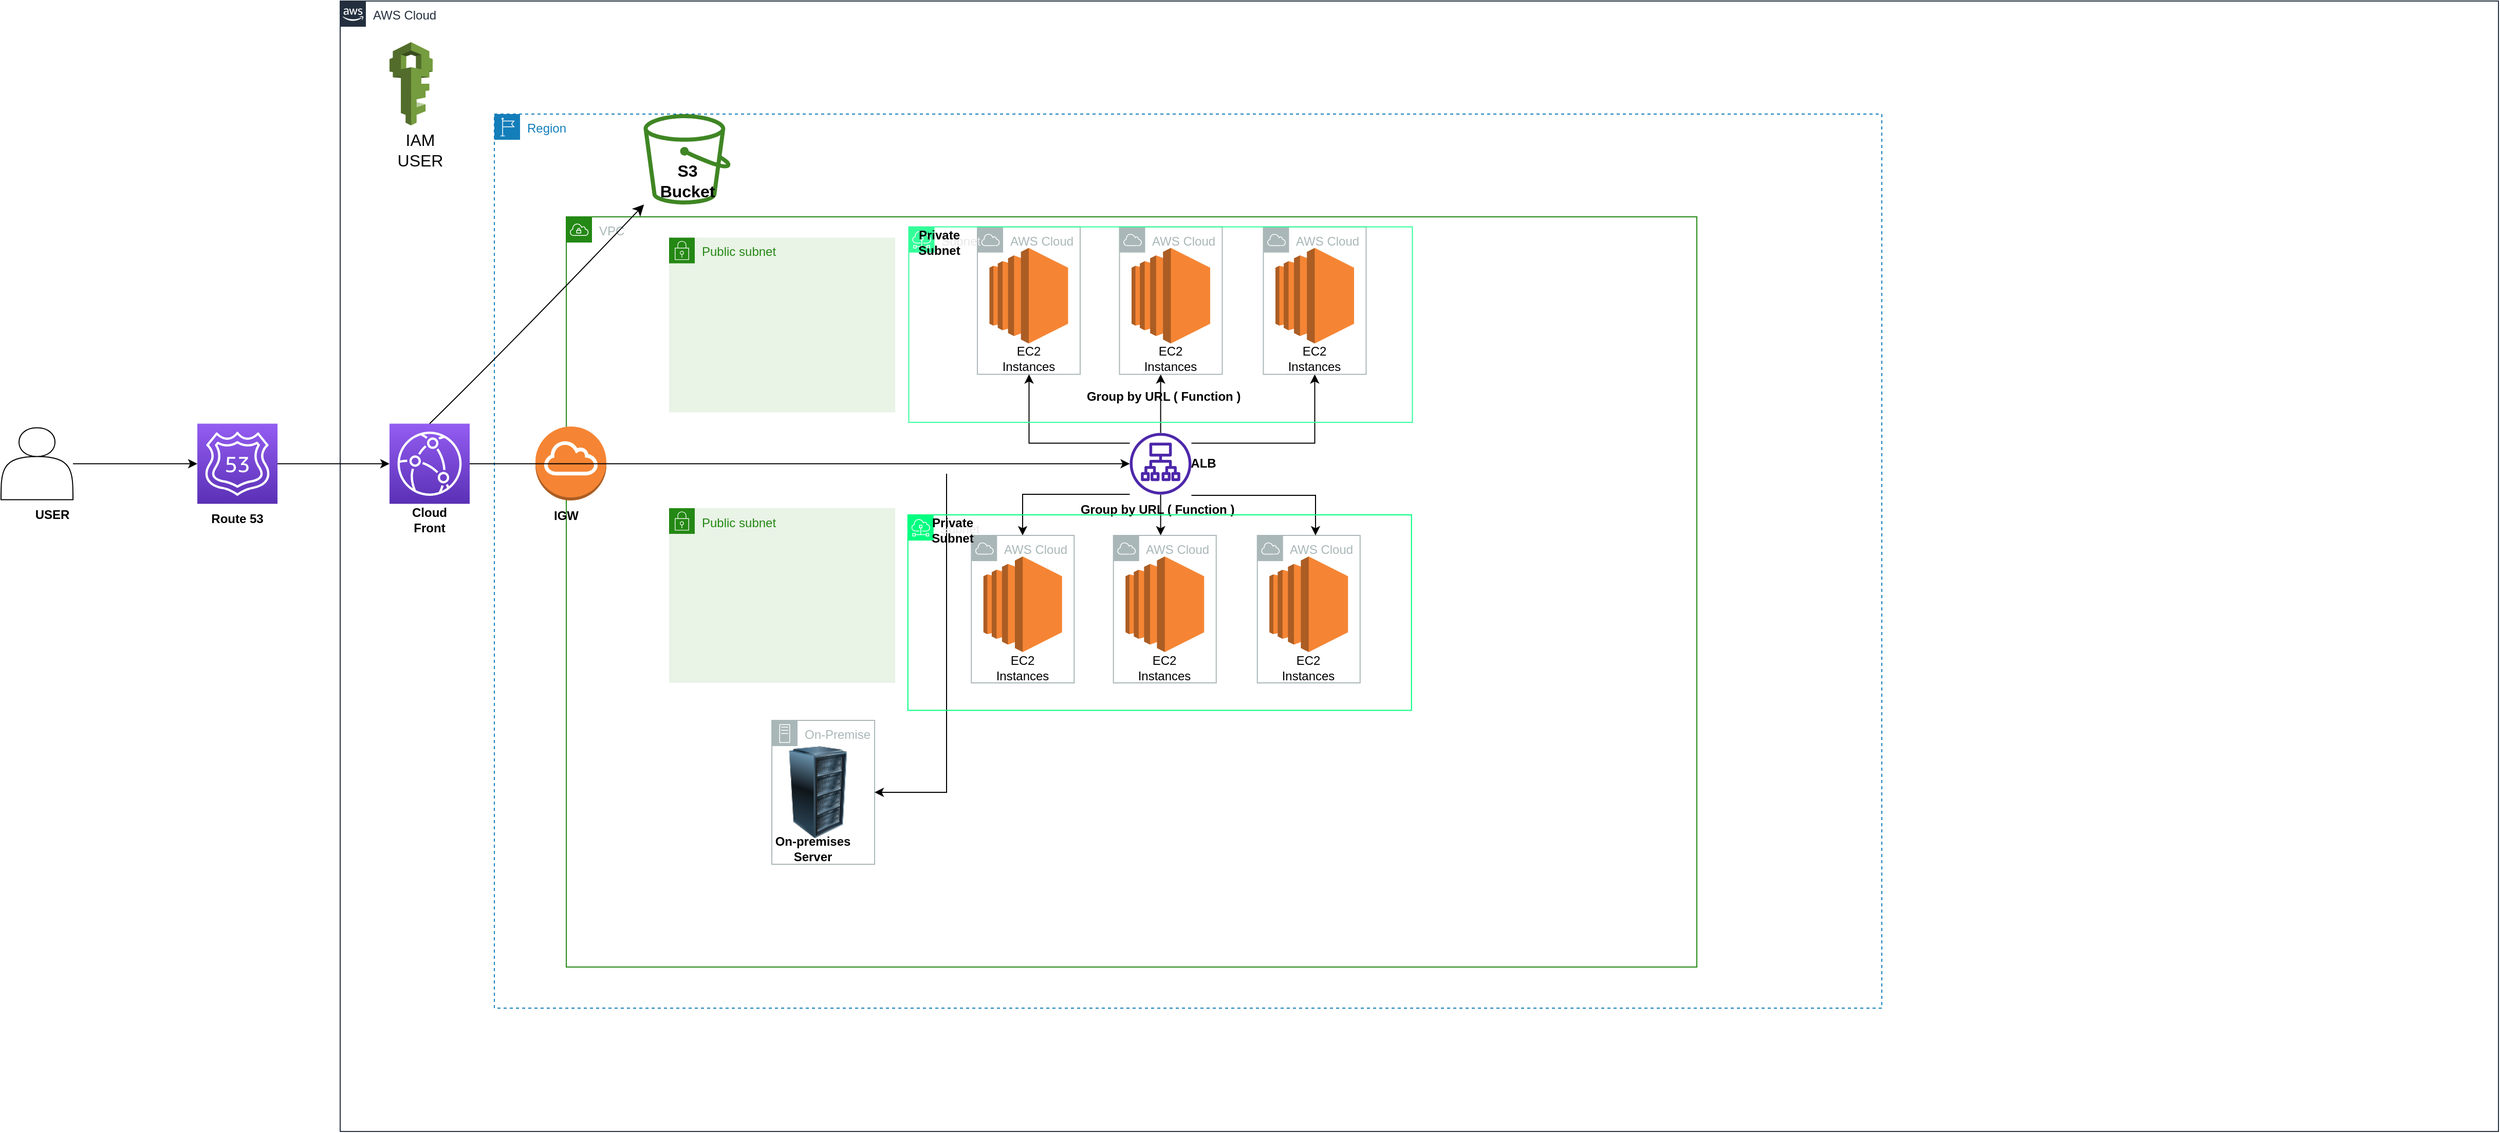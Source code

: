 <mxfile version="21.1.5" type="github">
  <diagram id="Ht1M8jgEwFfnCIfOTk4-" name="Page-1">
    <mxGraphModel dx="2843" dy="1583" grid="1" gridSize="10" guides="1" tooltips="1" connect="1" arrows="1" fold="1" page="1" pageScale="1" pageWidth="1169" pageHeight="827" math="0" shadow="0">
      <root>
        <mxCell id="0" />
        <mxCell id="1" parent="0" />
        <mxCell id="IgCXTQMukGuZrth8DPhS-2" value="AWS Cloud" style="points=[[0,0],[0.25,0],[0.5,0],[0.75,0],[1,0],[1,0.25],[1,0.5],[1,0.75],[1,1],[0.75,1],[0.5,1],[0.25,1],[0,1],[0,0.75],[0,0.5],[0,0.25]];outlineConnect=0;gradientColor=none;html=1;whiteSpace=wrap;fontSize=12;fontStyle=0;container=1;pointerEvents=0;collapsible=0;recursiveResize=0;shape=mxgraph.aws4.group;grIcon=mxgraph.aws4.group_aws_cloud_alt;strokeColor=#232F3E;fillColor=none;verticalAlign=top;align=left;spacingLeft=30;fontColor=#232F3E;dashed=0;" parent="1" vertex="1">
          <mxGeometry x="-660" y="-230" width="2100" height="1100" as="geometry" />
        </mxCell>
        <mxCell id="IgCXTQMukGuZrth8DPhS-18" value="&lt;b&gt;Cloud Front&lt;/b&gt;" style="text;strokeColor=none;align=center;fillColor=none;html=1;verticalAlign=middle;whiteSpace=wrap;rounded=0;" parent="IgCXTQMukGuZrth8DPhS-2" vertex="1">
          <mxGeometry x="57" y="490" width="60" height="30" as="geometry" />
        </mxCell>
        <mxCell id="r6WSz_JVBPb8-_I4pMfm-1" value="" style="outlineConnect=0;dashed=0;verticalLabelPosition=bottom;verticalAlign=top;align=center;html=1;shape=mxgraph.aws3.iam;fillColor=#759C3E;gradientColor=none;fontSize=16;" parent="IgCXTQMukGuZrth8DPhS-2" vertex="1">
          <mxGeometry x="48" y="40" width="42" height="81" as="geometry" />
        </mxCell>
        <mxCell id="r6WSz_JVBPb8-_I4pMfm-2" value="IAM USER" style="text;strokeColor=none;align=center;fillColor=none;html=1;verticalAlign=middle;whiteSpace=wrap;rounded=0;fontSize=16;" parent="IgCXTQMukGuZrth8DPhS-2" vertex="1">
          <mxGeometry x="48" y="130" width="60" height="30" as="geometry" />
        </mxCell>
        <mxCell id="IgCXTQMukGuZrth8DPhS-12" value="Region" style="points=[[0,0],[0.25,0],[0.5,0],[0.75,0],[1,0],[1,0.25],[1,0.5],[1,0.75],[1,1],[0.75,1],[0.5,1],[0.25,1],[0,1],[0,0.75],[0,0.5],[0,0.25]];outlineConnect=0;gradientColor=none;html=1;whiteSpace=wrap;fontSize=12;fontStyle=0;container=1;pointerEvents=0;collapsible=0;recursiveResize=0;shape=mxgraph.aws4.group;grIcon=mxgraph.aws4.group_region;strokeColor=#147EBA;fillColor=none;verticalAlign=top;align=left;spacingLeft=30;fontColor=#147EBA;dashed=1;" parent="IgCXTQMukGuZrth8DPhS-2" vertex="1">
          <mxGeometry x="150" y="110" width="1350" height="870" as="geometry" />
        </mxCell>
        <mxCell id="r6WSz_JVBPb8-_I4pMfm-3" value="" style="sketch=0;outlineConnect=0;fontColor=#232F3E;gradientColor=none;fillColor=#3F8624;strokeColor=none;dashed=0;verticalLabelPosition=bottom;verticalAlign=top;align=center;html=1;fontSize=12;fontStyle=0;aspect=fixed;pointerEvents=1;shape=mxgraph.aws4.bucket;" parent="IgCXTQMukGuZrth8DPhS-12" vertex="1">
          <mxGeometry x="145.19" width="84.62" height="88" as="geometry" />
        </mxCell>
        <mxCell id="r6WSz_JVBPb8-_I4pMfm-4" value="&lt;b&gt;S3 Bucket&lt;/b&gt;" style="text;strokeColor=none;align=center;fillColor=none;html=1;verticalAlign=middle;whiteSpace=wrap;rounded=0;fontSize=16;" parent="IgCXTQMukGuZrth8DPhS-12" vertex="1">
          <mxGeometry x="157.5" y="50" width="60" height="30" as="geometry" />
        </mxCell>
        <mxCell id="IgCXTQMukGuZrth8DPhS-20" value="VPC" style="points=[[0,0],[0.25,0],[0.5,0],[0.75,0],[1,0],[1,0.25],[1,0.5],[1,0.75],[1,1],[0.75,1],[0.5,1],[0.25,1],[0,1],[0,0.75],[0,0.5],[0,0.25]];outlineConnect=0;gradientColor=none;html=1;whiteSpace=wrap;fontSize=12;fontStyle=0;container=1;pointerEvents=0;collapsible=0;recursiveResize=0;shape=mxgraph.aws4.group;grIcon=mxgraph.aws4.group_vpc;strokeColor=#248814;fillColor=none;verticalAlign=top;align=left;spacingLeft=30;fontColor=#AAB7B8;dashed=0;" parent="IgCXTQMukGuZrth8DPhS-12" vertex="1">
          <mxGeometry x="70" y="100" width="1100" height="730" as="geometry" />
        </mxCell>
        <mxCell id="IgCXTQMukGuZrth8DPhS-19" value="" style="outlineConnect=0;dashed=0;verticalLabelPosition=bottom;verticalAlign=top;align=center;html=1;shape=mxgraph.aws3.ec2;fillColor=#F58534;gradientColor=none;" parent="IgCXTQMukGuZrth8DPhS-20" vertex="1">
          <mxGeometry x="411.75" y="30.25" width="76.5" height="93" as="geometry" />
        </mxCell>
        <mxCell id="IgCXTQMukGuZrth8DPhS-21" value="EC2 Instances" style="text;strokeColor=none;align=center;fillColor=none;html=1;verticalAlign=middle;whiteSpace=wrap;rounded=0;" parent="IgCXTQMukGuZrth8DPhS-20" vertex="1">
          <mxGeometry x="420" y="123.25" width="60" height="30" as="geometry" />
        </mxCell>
        <mxCell id="IgCXTQMukGuZrth8DPhS-23" value="On-Premise" style="sketch=0;outlineConnect=0;gradientColor=none;html=1;whiteSpace=wrap;fontSize=12;fontStyle=0;shape=mxgraph.aws4.group;grIcon=mxgraph.aws4.group_on_premise;strokeColor=#AAB7B8;fillColor=none;verticalAlign=top;align=left;spacingLeft=30;fontColor=#AAB7B8;dashed=0;" parent="IgCXTQMukGuZrth8DPhS-20" vertex="1">
          <mxGeometry x="200" y="490" width="100" height="140" as="geometry" />
        </mxCell>
        <mxCell id="IgCXTQMukGuZrth8DPhS-24" value="" style="image;html=1;image=img/lib/clip_art/computers/Server_Rack_128x128.png" parent="IgCXTQMukGuZrth8DPhS-20" vertex="1">
          <mxGeometry x="200" y="515" width="90" height="90" as="geometry" />
        </mxCell>
        <mxCell id="IgCXTQMukGuZrth8DPhS-25" value="AWS Cloud" style="sketch=0;outlineConnect=0;gradientColor=none;html=1;whiteSpace=wrap;fontSize=12;fontStyle=0;shape=mxgraph.aws4.group;grIcon=mxgraph.aws4.group_aws_cloud;strokeColor=#AAB7B8;fillColor=none;verticalAlign=top;align=left;spacingLeft=30;fontColor=#AAB7B8;dashed=0;" parent="IgCXTQMukGuZrth8DPhS-20" vertex="1">
          <mxGeometry x="400" y="9.75" width="100" height="143.5" as="geometry" />
        </mxCell>
        <mxCell id="IgCXTQMukGuZrth8DPhS-27" style="edgeStyle=orthogonalEdgeStyle;rounded=0;orthogonalLoop=1;jettySize=auto;html=1;" parent="IgCXTQMukGuZrth8DPhS-20" source="UFWAyGBda8T7piXSCeyq-30" target="IgCXTQMukGuZrth8DPhS-23" edge="1">
          <mxGeometry relative="1" as="geometry">
            <Array as="points">
              <mxPoint x="370" y="250" />
              <mxPoint x="370" y="560" />
            </Array>
          </mxGeometry>
        </mxCell>
        <mxCell id="IgCXTQMukGuZrth8DPhS-46" style="edgeStyle=orthogonalEdgeStyle;rounded=0;orthogonalLoop=1;jettySize=auto;html=1;" parent="IgCXTQMukGuZrth8DPhS-20" source="IgCXTQMukGuZrth8DPhS-14" target="IgCXTQMukGuZrth8DPhS-41" edge="1">
          <mxGeometry relative="1" as="geometry">
            <Array as="points">
              <mxPoint x="578.25" y="180.25" />
              <mxPoint x="578.25" y="180.25" />
            </Array>
          </mxGeometry>
        </mxCell>
        <mxCell id="IgCXTQMukGuZrth8DPhS-48" style="edgeStyle=orthogonalEdgeStyle;rounded=0;orthogonalLoop=1;jettySize=auto;html=1;" parent="IgCXTQMukGuZrth8DPhS-20" source="IgCXTQMukGuZrth8DPhS-14" target="IgCXTQMukGuZrth8DPhS-44" edge="1">
          <mxGeometry relative="1" as="geometry">
            <Array as="points">
              <mxPoint x="728.25" y="220.25" />
            </Array>
          </mxGeometry>
        </mxCell>
        <mxCell id="UFWAyGBda8T7piXSCeyq-20" value="" style="edgeStyle=orthogonalEdgeStyle;rounded=0;orthogonalLoop=1;jettySize=auto;html=1;" edge="1" parent="IgCXTQMukGuZrth8DPhS-20" source="IgCXTQMukGuZrth8DPhS-14" target="UFWAyGBda8T7piXSCeyq-15">
          <mxGeometry relative="1" as="geometry">
            <Array as="points">
              <mxPoint x="578" y="300" />
              <mxPoint x="578" y="300" />
            </Array>
          </mxGeometry>
        </mxCell>
        <mxCell id="UFWAyGBda8T7piXSCeyq-21" style="edgeStyle=orthogonalEdgeStyle;rounded=0;orthogonalLoop=1;jettySize=auto;html=1;" edge="1" parent="IgCXTQMukGuZrth8DPhS-20" source="IgCXTQMukGuZrth8DPhS-14" target="UFWAyGBda8T7piXSCeyq-9">
          <mxGeometry relative="1" as="geometry">
            <Array as="points">
              <mxPoint x="444" y="270" />
            </Array>
          </mxGeometry>
        </mxCell>
        <mxCell id="IgCXTQMukGuZrth8DPhS-14" value="" style="sketch=0;outlineConnect=0;fontColor=#232F3E;gradientColor=none;fillColor=#4D27AA;strokeColor=none;dashed=0;verticalLabelPosition=bottom;verticalAlign=top;align=center;html=1;fontSize=12;fontStyle=0;aspect=fixed;pointerEvents=1;shape=mxgraph.aws4.application_load_balancer;" parent="IgCXTQMukGuZrth8DPhS-20" vertex="1">
          <mxGeometry x="548.25" y="210.25" width="60" height="60" as="geometry" />
        </mxCell>
        <mxCell id="IgCXTQMukGuZrth8DPhS-26" style="edgeStyle=orthogonalEdgeStyle;rounded=0;orthogonalLoop=1;jettySize=auto;html=1;" parent="IgCXTQMukGuZrth8DPhS-20" source="IgCXTQMukGuZrth8DPhS-14" target="IgCXTQMukGuZrth8DPhS-25" edge="1">
          <mxGeometry relative="1" as="geometry">
            <Array as="points">
              <mxPoint x="450.25" y="220.25" />
            </Array>
          </mxGeometry>
        </mxCell>
        <mxCell id="IgCXTQMukGuZrth8DPhS-28" value="&lt;b&gt;On-premises Server&lt;/b&gt;" style="text;strokeColor=none;align=center;fillColor=none;html=1;verticalAlign=middle;whiteSpace=wrap;rounded=0;" parent="IgCXTQMukGuZrth8DPhS-20" vertex="1">
          <mxGeometry x="190" y="600" width="100" height="30" as="geometry" />
        </mxCell>
        <mxCell id="IgCXTQMukGuZrth8DPhS-39" value="" style="outlineConnect=0;dashed=0;verticalLabelPosition=bottom;verticalAlign=top;align=center;html=1;shape=mxgraph.aws3.ec2;fillColor=#F58534;gradientColor=none;" parent="IgCXTQMukGuZrth8DPhS-20" vertex="1">
          <mxGeometry x="550" y="30.25" width="76.5" height="93" as="geometry" />
        </mxCell>
        <mxCell id="IgCXTQMukGuZrth8DPhS-40" value="EC2 Instances" style="text;strokeColor=none;align=center;fillColor=none;html=1;verticalAlign=middle;whiteSpace=wrap;rounded=0;" parent="IgCXTQMukGuZrth8DPhS-20" vertex="1">
          <mxGeometry x="558.25" y="123.25" width="60" height="30" as="geometry" />
        </mxCell>
        <mxCell id="IgCXTQMukGuZrth8DPhS-41" value="AWS Cloud" style="sketch=0;outlineConnect=0;gradientColor=none;html=1;whiteSpace=wrap;fontSize=12;fontStyle=0;shape=mxgraph.aws4.group;grIcon=mxgraph.aws4.group_aws_cloud;strokeColor=#AAB7B8;fillColor=none;verticalAlign=top;align=left;spacingLeft=30;fontColor=#AAB7B8;dashed=0;" parent="IgCXTQMukGuZrth8DPhS-20" vertex="1">
          <mxGeometry x="538.25" y="9.75" width="100" height="143.5" as="geometry" />
        </mxCell>
        <mxCell id="IgCXTQMukGuZrth8DPhS-42" value="" style="outlineConnect=0;dashed=0;verticalLabelPosition=bottom;verticalAlign=top;align=center;html=1;shape=mxgraph.aws3.ec2;fillColor=#F58534;gradientColor=none;" parent="IgCXTQMukGuZrth8DPhS-20" vertex="1">
          <mxGeometry x="690" y="30.25" width="76.5" height="93" as="geometry" />
        </mxCell>
        <mxCell id="IgCXTQMukGuZrth8DPhS-43" value="EC2 Instances" style="text;strokeColor=none;align=center;fillColor=none;html=1;verticalAlign=middle;whiteSpace=wrap;rounded=0;" parent="IgCXTQMukGuZrth8DPhS-20" vertex="1">
          <mxGeometry x="698.25" y="123.25" width="60" height="30" as="geometry" />
        </mxCell>
        <mxCell id="IgCXTQMukGuZrth8DPhS-44" value="AWS Cloud" style="sketch=0;outlineConnect=0;gradientColor=none;html=1;whiteSpace=wrap;fontSize=12;fontStyle=0;shape=mxgraph.aws4.group;grIcon=mxgraph.aws4.group_aws_cloud;strokeColor=#AAB7B8;fillColor=none;verticalAlign=top;align=left;spacingLeft=30;fontColor=#AAB7B8;dashed=0;" parent="IgCXTQMukGuZrth8DPhS-20" vertex="1">
          <mxGeometry x="678.25" y="9.75" width="100" height="143.5" as="geometry" />
        </mxCell>
        <mxCell id="IgCXTQMukGuZrth8DPhS-50" value="&lt;b&gt;Group by URL ( Function )&amp;nbsp;&lt;/b&gt;" style="text;strokeColor=none;align=center;fillColor=none;html=1;verticalAlign=middle;whiteSpace=wrap;rounded=0;" parent="IgCXTQMukGuZrth8DPhS-20" vertex="1">
          <mxGeometry x="488.25" y="160.25" width="190" height="30" as="geometry" />
        </mxCell>
        <mxCell id="IgCXTQMukGuZrth8DPhS-17" value="&lt;b&gt;ALB&lt;/b&gt;" style="text;strokeColor=none;align=center;fillColor=none;html=1;verticalAlign=middle;whiteSpace=wrap;rounded=0;" parent="IgCXTQMukGuZrth8DPhS-20" vertex="1">
          <mxGeometry x="590" y="225.25" width="60" height="30" as="geometry" />
        </mxCell>
        <mxCell id="UFWAyGBda8T7piXSCeyq-2" value="" style="outlineConnect=0;dashed=0;verticalLabelPosition=bottom;verticalAlign=top;align=center;html=1;shape=mxgraph.aws3.internet_gateway;fillColor=#F58534;gradientColor=none;" vertex="1" parent="IgCXTQMukGuZrth8DPhS-20">
          <mxGeometry x="-30" y="204" width="69" height="72" as="geometry" />
        </mxCell>
        <mxCell id="UFWAyGBda8T7piXSCeyq-3" value="&lt;b&gt;IGW&lt;/b&gt;" style="text;strokeColor=none;align=center;fillColor=none;html=1;verticalAlign=middle;whiteSpace=wrap;rounded=0;" vertex="1" parent="IgCXTQMukGuZrth8DPhS-20">
          <mxGeometry x="-30" y="276" width="60" height="30" as="geometry" />
        </mxCell>
        <mxCell id="UFWAyGBda8T7piXSCeyq-4" value="Public subnet" style="points=[[0,0],[0.25,0],[0.5,0],[0.75,0],[1,0],[1,0.25],[1,0.5],[1,0.75],[1,1],[0.75,1],[0.5,1],[0.25,1],[0,1],[0,0.75],[0,0.5],[0,0.25]];outlineConnect=0;gradientColor=none;html=1;whiteSpace=wrap;fontSize=12;fontStyle=0;container=1;pointerEvents=0;collapsible=0;recursiveResize=0;shape=mxgraph.aws4.group;grIcon=mxgraph.aws4.group_security_group;grStroke=0;strokeColor=#248814;fillColor=#E9F3E6;verticalAlign=top;align=left;spacingLeft=30;fontColor=#248814;dashed=0;" vertex="1" parent="IgCXTQMukGuZrth8DPhS-20">
          <mxGeometry x="100" y="283.5" width="220" height="170" as="geometry" />
        </mxCell>
        <mxCell id="UFWAyGBda8T7piXSCeyq-7" value="" style="outlineConnect=0;dashed=0;verticalLabelPosition=bottom;verticalAlign=top;align=center;html=1;shape=mxgraph.aws3.ec2;fillColor=#F58534;gradientColor=none;" vertex="1" parent="IgCXTQMukGuZrth8DPhS-20">
          <mxGeometry x="405.88" y="330.5" width="76.5" height="93" as="geometry" />
        </mxCell>
        <mxCell id="UFWAyGBda8T7piXSCeyq-8" value="EC2 Instances" style="text;strokeColor=none;align=center;fillColor=none;html=1;verticalAlign=middle;whiteSpace=wrap;rounded=0;" vertex="1" parent="IgCXTQMukGuZrth8DPhS-20">
          <mxGeometry x="414.13" y="423.5" width="60" height="30" as="geometry" />
        </mxCell>
        <mxCell id="UFWAyGBda8T7piXSCeyq-9" value="AWS Cloud" style="sketch=0;outlineConnect=0;gradientColor=none;html=1;whiteSpace=wrap;fontSize=12;fontStyle=0;shape=mxgraph.aws4.group;grIcon=mxgraph.aws4.group_aws_cloud;strokeColor=#AAB7B8;fillColor=none;verticalAlign=top;align=left;spacingLeft=30;fontColor=#AAB7B8;dashed=0;" vertex="1" parent="IgCXTQMukGuZrth8DPhS-20">
          <mxGeometry x="394.13" y="310" width="100" height="143.5" as="geometry" />
        </mxCell>
        <mxCell id="UFWAyGBda8T7piXSCeyq-13" value="" style="outlineConnect=0;dashed=0;verticalLabelPosition=bottom;verticalAlign=top;align=center;html=1;shape=mxgraph.aws3.ec2;fillColor=#F58534;gradientColor=none;" vertex="1" parent="IgCXTQMukGuZrth8DPhS-20">
          <mxGeometry x="544.13" y="330.5" width="76.5" height="93" as="geometry" />
        </mxCell>
        <mxCell id="UFWAyGBda8T7piXSCeyq-14" value="EC2 Instances" style="text;strokeColor=none;align=center;fillColor=none;html=1;verticalAlign=middle;whiteSpace=wrap;rounded=0;" vertex="1" parent="IgCXTQMukGuZrth8DPhS-20">
          <mxGeometry x="552.38" y="423.5" width="60" height="30" as="geometry" />
        </mxCell>
        <mxCell id="UFWAyGBda8T7piXSCeyq-15" value="AWS Cloud" style="sketch=0;outlineConnect=0;gradientColor=none;html=1;whiteSpace=wrap;fontSize=12;fontStyle=0;shape=mxgraph.aws4.group;grIcon=mxgraph.aws4.group_aws_cloud;strokeColor=#AAB7B8;fillColor=none;verticalAlign=top;align=left;spacingLeft=30;fontColor=#AAB7B8;dashed=0;" vertex="1" parent="IgCXTQMukGuZrth8DPhS-20">
          <mxGeometry x="532.38" y="310" width="100" height="143.5" as="geometry" />
        </mxCell>
        <mxCell id="UFWAyGBda8T7piXSCeyq-16" value="" style="outlineConnect=0;dashed=0;verticalLabelPosition=bottom;verticalAlign=top;align=center;html=1;shape=mxgraph.aws3.ec2;fillColor=#F58534;gradientColor=none;" vertex="1" parent="IgCXTQMukGuZrth8DPhS-20">
          <mxGeometry x="684.13" y="330.5" width="76.5" height="93" as="geometry" />
        </mxCell>
        <mxCell id="UFWAyGBda8T7piXSCeyq-17" value="EC2 Instances" style="text;strokeColor=none;align=center;fillColor=none;html=1;verticalAlign=middle;whiteSpace=wrap;rounded=0;" vertex="1" parent="IgCXTQMukGuZrth8DPhS-20">
          <mxGeometry x="692.38" y="423.5" width="60" height="30" as="geometry" />
        </mxCell>
        <mxCell id="UFWAyGBda8T7piXSCeyq-18" value="&lt;b&gt;Group by URL ( Function )&amp;nbsp;&lt;/b&gt;" style="text;strokeColor=none;align=center;fillColor=none;html=1;verticalAlign=middle;whiteSpace=wrap;rounded=0;" vertex="1" parent="IgCXTQMukGuZrth8DPhS-20">
          <mxGeometry x="482.38" y="270.25" width="190" height="30" as="geometry" />
        </mxCell>
        <mxCell id="UFWAyGBda8T7piXSCeyq-19" value="AWS Cloud" style="sketch=0;outlineConnect=0;gradientColor=none;html=1;whiteSpace=wrap;fontSize=12;fontStyle=0;shape=mxgraph.aws4.group;grIcon=mxgraph.aws4.group_aws_cloud;strokeColor=#AAB7B8;fillColor=none;verticalAlign=top;align=left;spacingLeft=30;fontColor=#AAB7B8;dashed=0;" vertex="1" parent="IgCXTQMukGuZrth8DPhS-20">
          <mxGeometry x="672.38" y="310" width="100" height="143.5" as="geometry" />
        </mxCell>
        <mxCell id="UFWAyGBda8T7piXSCeyq-25" style="edgeStyle=orthogonalEdgeStyle;rounded=0;orthogonalLoop=1;jettySize=auto;html=1;" edge="1" parent="IgCXTQMukGuZrth8DPhS-20" target="UFWAyGBda8T7piXSCeyq-19">
          <mxGeometry relative="1" as="geometry">
            <Array as="points">
              <mxPoint x="729" y="271" />
            </Array>
            <mxPoint x="608.25" y="271" as="sourcePoint" />
            <mxPoint x="728.25" y="204" as="targetPoint" />
          </mxGeometry>
        </mxCell>
        <mxCell id="UFWAyGBda8T7piXSCeyq-6" value="Public subnet" style="points=[[0,0],[0.25,0],[0.5,0],[0.75,0],[1,0],[1,0.25],[1,0.5],[1,0.75],[1,1],[0.75,1],[0.5,1],[0.25,1],[0,1],[0,0.75],[0,0.5],[0,0.25]];outlineConnect=0;gradientColor=none;html=1;whiteSpace=wrap;fontSize=12;fontStyle=0;container=1;pointerEvents=0;collapsible=0;recursiveResize=0;shape=mxgraph.aws4.group;grIcon=mxgraph.aws4.group_security_group;grStroke=0;strokeColor=#248814;fillColor=#E9F3E6;verticalAlign=top;align=left;spacingLeft=30;fontColor=#248814;dashed=0;" vertex="1" parent="IgCXTQMukGuZrth8DPhS-20">
          <mxGeometry x="100" y="20.25" width="220" height="170" as="geometry" />
        </mxCell>
        <mxCell id="UFWAyGBda8T7piXSCeyq-28" value="Subnet" style="sketch=0;outlineConnect=0;gradientColor=none;html=1;whiteSpace=wrap;fontSize=12;fontStyle=0;shape=mxgraph.aws4.group;grIcon=mxgraph.aws4.group_subnet;strokeColor=#33FF99;fillColor=none;verticalAlign=top;align=left;spacingLeft=30;fontColor=#E8E8E8;dashed=0;" vertex="1" parent="IgCXTQMukGuZrth8DPhS-20">
          <mxGeometry x="333.25" y="9.75" width="490" height="190.25" as="geometry" />
        </mxCell>
        <mxCell id="UFWAyGBda8T7piXSCeyq-29" value="&lt;b&gt;Private Subnet&lt;/b&gt;" style="text;strokeColor=none;align=center;fillColor=none;html=1;verticalAlign=middle;whiteSpace=wrap;rounded=0;" vertex="1" parent="IgCXTQMukGuZrth8DPhS-20">
          <mxGeometry x="333.25" y="9.75" width="60" height="30" as="geometry" />
        </mxCell>
        <mxCell id="UFWAyGBda8T7piXSCeyq-30" value="Subnet" style="sketch=0;outlineConnect=0;gradientColor=none;html=1;whiteSpace=wrap;fontSize=12;fontStyle=0;shape=mxgraph.aws4.group;grIcon=mxgraph.aws4.group_subnet;strokeColor=#00FF80;fillColor=none;verticalAlign=top;align=left;spacingLeft=30;fontColor=#E8E8E8;dashed=0;" vertex="1" parent="IgCXTQMukGuZrth8DPhS-20">
          <mxGeometry x="332.38" y="290" width="490" height="190.25" as="geometry" />
        </mxCell>
        <mxCell id="UFWAyGBda8T7piXSCeyq-32" value="&lt;b&gt;Private Subnet&lt;/b&gt;" style="text;strokeColor=none;align=center;fillColor=none;html=1;verticalAlign=middle;whiteSpace=wrap;rounded=0;" vertex="1" parent="IgCXTQMukGuZrth8DPhS-20">
          <mxGeometry x="345.88" y="290" width="60" height="30" as="geometry" />
        </mxCell>
        <mxCell id="IgCXTQMukGuZrth8DPhS-10" value="" style="sketch=0;points=[[0,0,0],[0.25,0,0],[0.5,0,0],[0.75,0,0],[1,0,0],[0,1,0],[0.25,1,0],[0.5,1,0],[0.75,1,0],[1,1,0],[0,0.25,0],[0,0.5,0],[0,0.75,0],[1,0.25,0],[1,0.5,0],[1,0.75,0]];outlineConnect=0;fontColor=#232F3E;gradientColor=#945DF2;gradientDirection=north;fillColor=#5A30B5;strokeColor=#ffffff;dashed=0;verticalLabelPosition=bottom;verticalAlign=top;align=center;html=1;fontSize=12;fontStyle=0;aspect=fixed;shape=mxgraph.aws4.resourceIcon;resIcon=mxgraph.aws4.cloudfront;" parent="IgCXTQMukGuZrth8DPhS-2" vertex="1">
          <mxGeometry x="48" y="411.25" width="78" height="78" as="geometry" />
        </mxCell>
        <mxCell id="IgCXTQMukGuZrth8DPhS-16" style="edgeStyle=orthogonalEdgeStyle;rounded=0;orthogonalLoop=1;jettySize=auto;html=1;" parent="IgCXTQMukGuZrth8DPhS-2" source="IgCXTQMukGuZrth8DPhS-10" target="IgCXTQMukGuZrth8DPhS-14" edge="1">
          <mxGeometry relative="1" as="geometry" />
        </mxCell>
        <mxCell id="r6WSz_JVBPb8-_I4pMfm-6" style="edgeStyle=none;curved=1;rounded=0;orthogonalLoop=1;jettySize=auto;html=1;exitX=0.5;exitY=0;exitDx=0;exitDy=0;exitPerimeter=0;fontSize=12;startSize=8;endSize=8;" parent="IgCXTQMukGuZrth8DPhS-2" source="IgCXTQMukGuZrth8DPhS-10" target="r6WSz_JVBPb8-_I4pMfm-3" edge="1">
          <mxGeometry relative="1" as="geometry">
            <Array as="points">
              <mxPoint x="170" y="330" />
            </Array>
          </mxGeometry>
        </mxCell>
        <mxCell id="IgCXTQMukGuZrth8DPhS-9" style="edgeStyle=orthogonalEdgeStyle;rounded=0;orthogonalLoop=1;jettySize=auto;html=1;entryX=0;entryY=0.5;entryDx=0;entryDy=0;entryPerimeter=0;" parent="1" source="IgCXTQMukGuZrth8DPhS-3" target="IgCXTQMukGuZrth8DPhS-6" edge="1">
          <mxGeometry relative="1" as="geometry" />
        </mxCell>
        <mxCell id="IgCXTQMukGuZrth8DPhS-3" value="" style="shape=actor;whiteSpace=wrap;html=1;" parent="1" vertex="1">
          <mxGeometry x="-990" y="185.25" width="70" height="70" as="geometry" />
        </mxCell>
        <mxCell id="IgCXTQMukGuZrth8DPhS-7" value="&lt;b&gt;USER&lt;/b&gt;" style="text;strokeColor=none;align=center;fillColor=none;html=1;verticalAlign=middle;whiteSpace=wrap;rounded=0;" parent="1" vertex="1">
          <mxGeometry x="-970" y="255" width="60" height="30" as="geometry" />
        </mxCell>
        <mxCell id="IgCXTQMukGuZrth8DPhS-6" value="" style="sketch=0;points=[[0,0,0],[0.25,0,0],[0.5,0,0],[0.75,0,0],[1,0,0],[0,1,0],[0.25,1,0],[0.5,1,0],[0.75,1,0],[1,1,0],[0,0.25,0],[0,0.5,0],[0,0.75,0],[1,0.25,0],[1,0.5,0],[1,0.75,0]];outlineConnect=0;fontColor=#232F3E;gradientColor=#945DF2;gradientDirection=north;fillColor=#5A30B5;strokeColor=#ffffff;dashed=0;verticalLabelPosition=bottom;verticalAlign=top;align=center;html=1;fontSize=12;fontStyle=0;aspect=fixed;shape=mxgraph.aws4.resourceIcon;resIcon=mxgraph.aws4.route_53;" parent="1" vertex="1">
          <mxGeometry x="-799" y="181.25" width="78" height="78" as="geometry" />
        </mxCell>
        <mxCell id="IgCXTQMukGuZrth8DPhS-11" value="" style="edgeStyle=orthogonalEdgeStyle;rounded=0;orthogonalLoop=1;jettySize=auto;html=1;" parent="1" source="IgCXTQMukGuZrth8DPhS-6" target="IgCXTQMukGuZrth8DPhS-10" edge="1">
          <mxGeometry relative="1" as="geometry" />
        </mxCell>
        <mxCell id="IgCXTQMukGuZrth8DPhS-8" value="&lt;b&gt;Route 53&lt;/b&gt;" style="text;strokeColor=none;align=center;fillColor=none;html=1;verticalAlign=middle;whiteSpace=wrap;rounded=0;" parent="1" vertex="1">
          <mxGeometry x="-790" y="259.25" width="60" height="30" as="geometry" />
        </mxCell>
      </root>
    </mxGraphModel>
  </diagram>
</mxfile>
